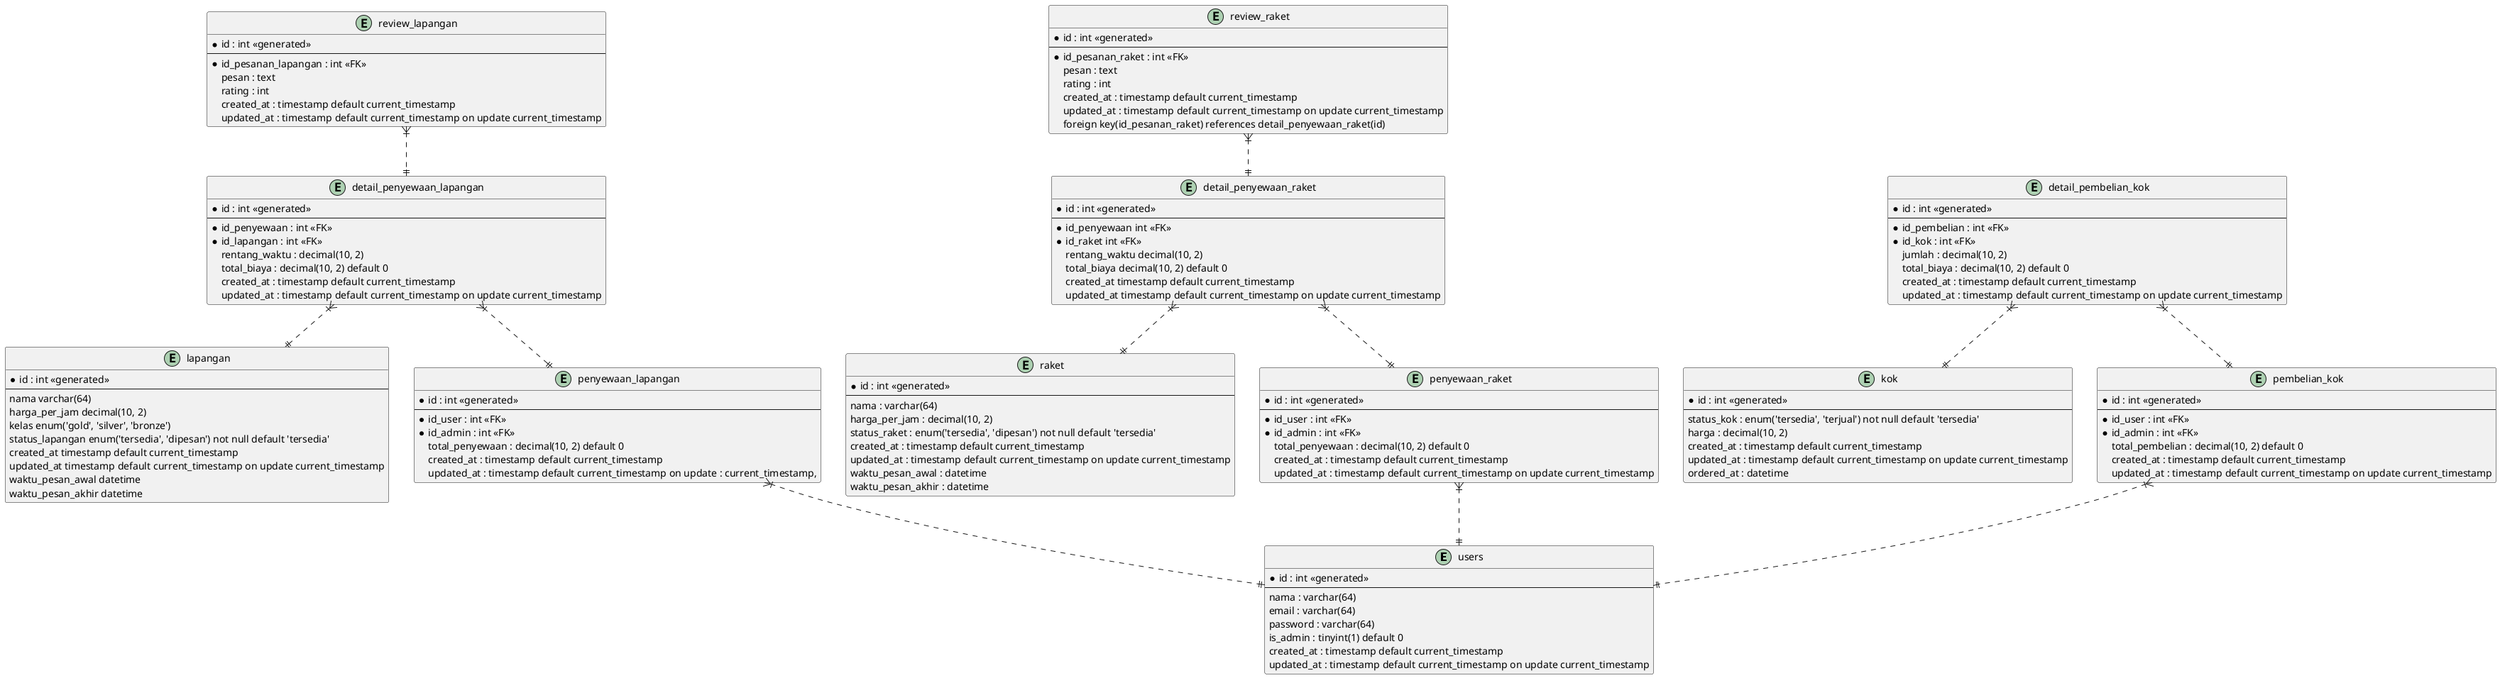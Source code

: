@startuml bulutangkis

entity users{
  *id : int <<generated>>
  --
  nama : varchar(64)
  email : varchar(64)
  password : varchar(64)
  is_admin : tinyint(1) default 0
  created_at : timestamp default current_timestamp
  updated_at : timestamp default current_timestamp on update current_timestamp
}

entity lapangan{
  *id : int <<generated>>
  --
  nama varchar(64)
  harga_per_jam decimal(10, 2)
  kelas enum('gold', 'silver', 'bronze')
  status_lapangan enum('tersedia', 'dipesan') not null default 'tersedia'
  created_at timestamp default current_timestamp
  updated_at timestamp default current_timestamp on update current_timestamp
  waktu_pesan_awal datetime
  waktu_pesan_akhir datetime
}

entity raket{
  *id : int <<generated>>
  --
  nama : varchar(64)
  harga_per_jam : decimal(10, 2)
  status_raket : enum('tersedia', 'dipesan') not null default 'tersedia'
  created_at : timestamp default current_timestamp
  updated_at : timestamp default current_timestamp on update current_timestamp
  waktu_pesan_awal : datetime
  waktu_pesan_akhir : datetime
}

entity kok{
  *id : int <<generated>>
  --
  status_kok : enum('tersedia', 'terjual') not null default 'tersedia'
  harga : decimal(10, 2)
  created_at : timestamp default current_timestamp
  updated_at : timestamp default current_timestamp on update current_timestamp
  ordered_at : datetime
}

entity penyewaan_lapangan{
  *id : int <<generated>>
  --
  *id_user : int <<FK>>
  *id_admin : int <<FK>>
  total_penyewaan : decimal(10, 2) default 0
  created_at : timestamp default current_timestamp
  updated_at : timestamp default current_timestamp on update : current_timestamp,
}



entity detail_penyewaan_lapangan{
  *id : int <<generated>>
  --
  *id_penyewaan : int <<FK>>
  *id_lapangan : int <<FK>>
  rentang_waktu : decimal(10, 2)
  total_biaya : decimal(10, 2) default 0
  created_at : timestamp default current_timestamp
  updated_at : timestamp default current_timestamp on update current_timestamp
}

entity penyewaan_raket{
  *id : int <<generated>>
  --
  *id_user : int <<FK>>
  *id_admin : int <<FK>>
  total_penyewaan : decimal(10, 2) default 0
  created_at : timestamp default current_timestamp
  updated_at : timestamp default current_timestamp on update current_timestamp
}

entity detail_penyewaan_raket{
  *id : int <<generated>>
  --
  *id_penyewaan int <<FK>>
  *id_raket int <<FK>>
  rentang_waktu decimal(10, 2)
  total_biaya decimal(10, 2) default 0
  created_at timestamp default current_timestamp
  updated_at timestamp default current_timestamp on update current_timestamp
}



entity pembelian_kok{
  *id : int <<generated>>
  --
  *id_user : int <<FK>>
  *id_admin : int <<FK>>
  total_pembelian : decimal(10, 2) default 0
  created_at : timestamp default current_timestamp
  updated_at : timestamp default current_timestamp on update current_timestamp
}

entity detail_pembelian_kok{
  *id : int <<generated>>
  --
  *id_pembelian : int <<FK>>
  *id_kok : int <<FK>>
  jumlah : decimal(10, 2)
  total_biaya : decimal(10, 2) default 0
  created_at : timestamp default current_timestamp
  updated_at : timestamp default current_timestamp on update current_timestamp
}

entity review_lapangan{
  *id : int <<generated>>
  --
  *id_pesanan_lapangan : int <<FK>>
  pesan : text
  rating : int
  created_at : timestamp default current_timestamp
  updated_at : timestamp default current_timestamp on update current_timestamp
}

entity review_raket{
  *id : int <<generated>>
  --
  *id_pesanan_raket : int <<FK>>
  pesan : text 
  rating : int 
  created_at : timestamp default current_timestamp
  updated_at : timestamp default current_timestamp on update current_timestamp
  foreign key(id_pesanan_raket) references detail_penyewaan_raket(id)
}

' relationship
penyewaan_lapangan }|..|| users
detail_penyewaan_lapangan }|..|| penyewaan_lapangan
detail_penyewaan_lapangan }|..|| lapangan
penyewaan_raket }|..|| users
detail_penyewaan_raket }|..|| penyewaan_raket
detail_penyewaan_raket }|..|| raket
pembelian_kok }|..|| users
detail_pembelian_kok }|..|| pembelian_kok
detail_pembelian_kok }|..|| kok
review_lapangan }|..|| detail_penyewaan_lapangan
review_raket }|..|| detail_penyewaan_raket

@enduml
